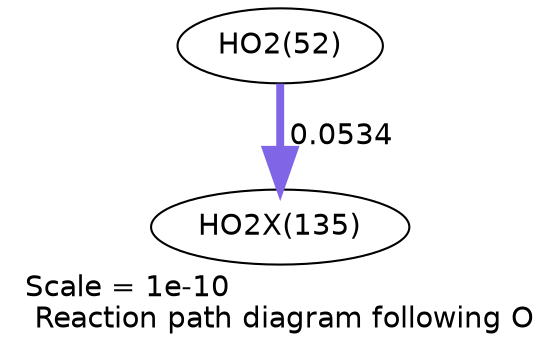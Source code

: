 digraph reaction_paths {
center=1;
s21 -> s52[fontname="Helvetica", penwidth=3.79, arrowsize=1.89, color="0.7, 0.553, 0.9"
, label=" 0.0534"];
s21 [ fontname="Helvetica", label="HO2(52)"];
s52 [ fontname="Helvetica", label="HO2X(135)"];
 label = "Scale = 1e-10\l Reaction path diagram following O";
 fontname = "Helvetica";
}

